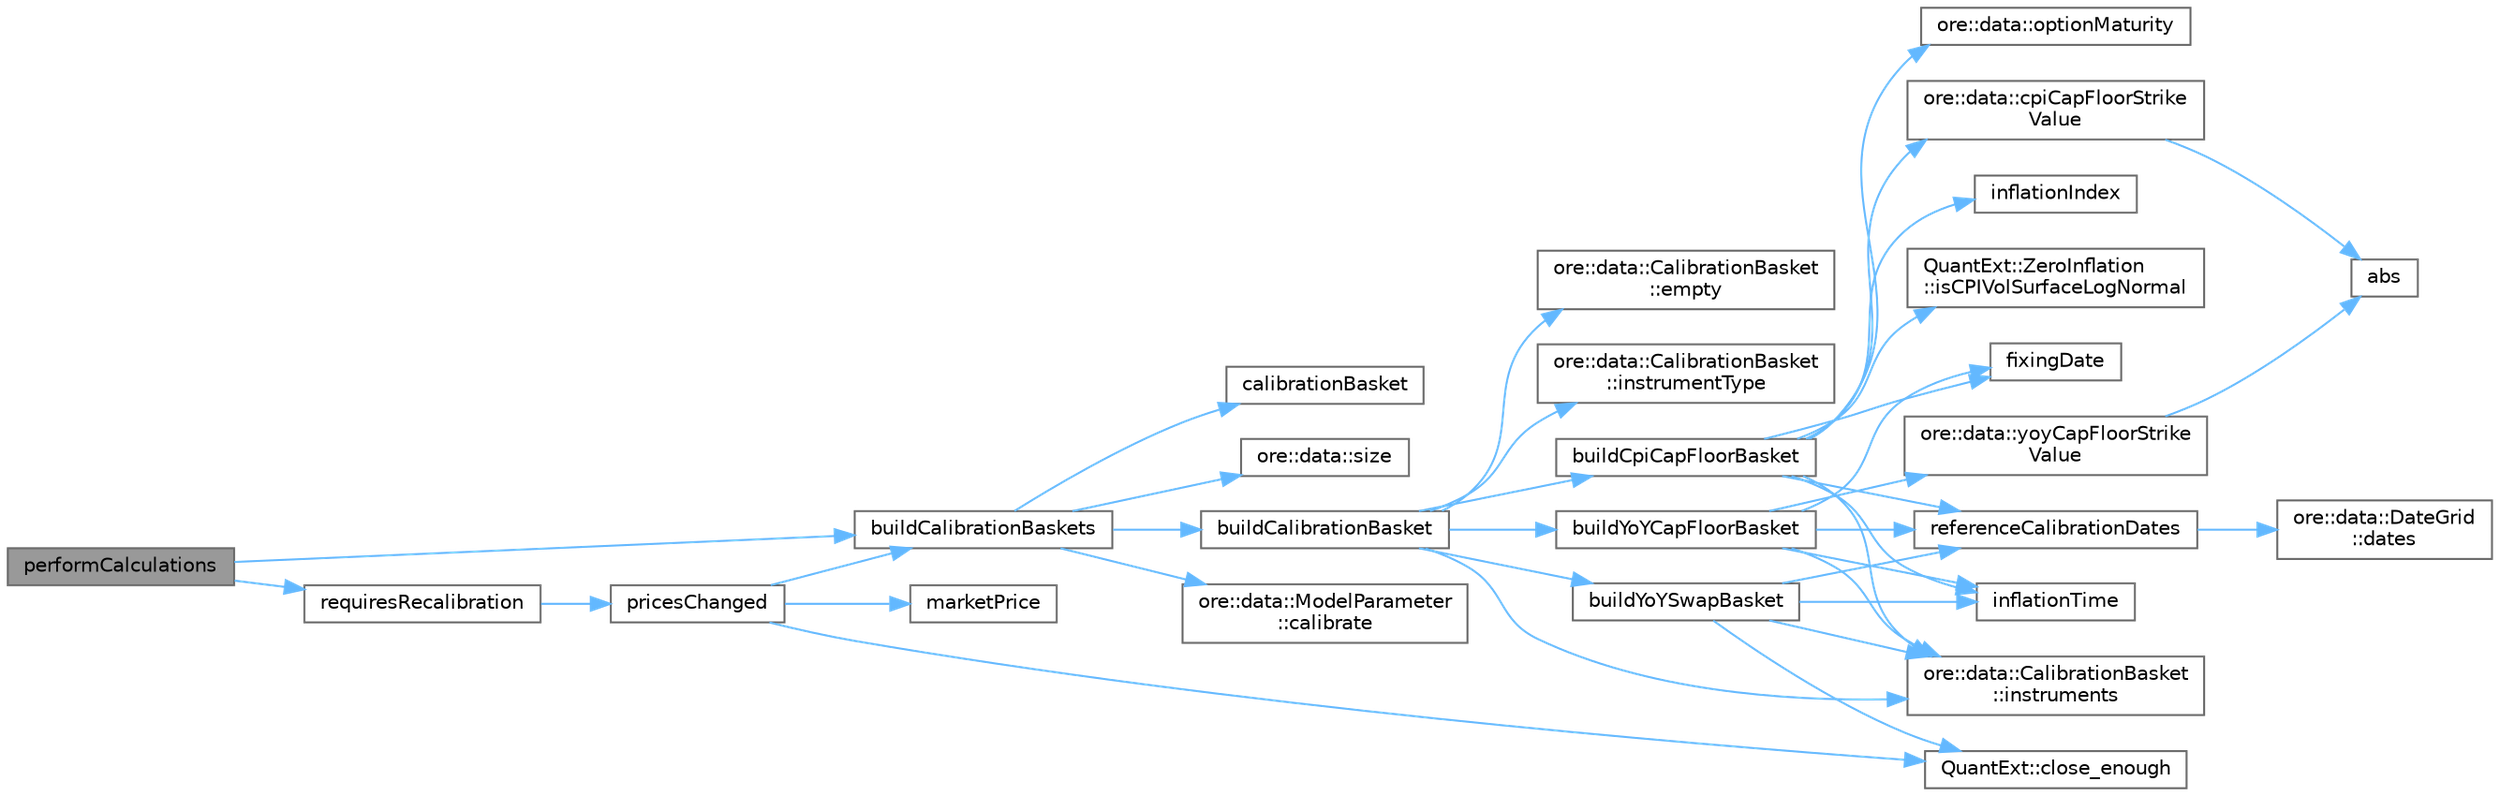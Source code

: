 digraph "performCalculations"
{
 // INTERACTIVE_SVG=YES
 // LATEX_PDF_SIZE
  bgcolor="transparent";
  edge [fontname=Helvetica,fontsize=10,labelfontname=Helvetica,labelfontsize=10];
  node [fontname=Helvetica,fontsize=10,shape=box,height=0.2,width=0.4];
  rankdir="LR";
  Node1 [label="performCalculations",height=0.2,width=0.4,color="gray40", fillcolor="grey60", style="filled", fontcolor="black",tooltip=" "];
  Node1 -> Node2 [color="steelblue1",style="solid"];
  Node2 [label="buildCalibrationBaskets",height=0.2,width=0.4,color="grey40", fillcolor="white", style="filled",URL="$classore_1_1data_1_1_inf_jy_builder.html#a935e1c16b02ca6dbe5e1e5f32882b2c7",tooltip="Build any calibration baskets requested by the configuration i.e. via the data_ member."];
  Node2 -> Node3 [color="steelblue1",style="solid"];
  Node3 [label="buildCalibrationBasket",height=0.2,width=0.4,color="grey40", fillcolor="white", style="filled",URL="$classore_1_1data_1_1_inf_jy_builder.html#a04274cbe5a4625db825e42c300eef575",tooltip="Build the calibration basket."];
  Node3 -> Node4 [color="steelblue1",style="solid"];
  Node4 [label="buildCpiCapFloorBasket",height=0.2,width=0.4,color="grey40", fillcolor="white", style="filled",URL="$classore_1_1data_1_1_inf_jy_builder.html#a69c1e8a74b5a706e29821a070c83907d",tooltip="Build a CPI cap floor calibration basket."];
  Node4 -> Node5 [color="steelblue1",style="solid"];
  Node5 [label="ore::data::cpiCapFloorStrike\lValue",height=0.2,width=0.4,color="grey40", fillcolor="white", style="filled",URL="$namespaceore_1_1data.html#af404ba79b74e89755049cec81e49dd61",tooltip="Return a cpi cap/floor strike value, the input strike can be of type absolute or atm forward."];
  Node5 -> Node6 [color="steelblue1",style="solid"];
  Node6 [label="abs",height=0.2,width=0.4,color="grey40", fillcolor="white", style="filled",URL="C:/dev/ORE/documentation/QuantExt/doc/quantext.tag$namespace_quant_ext.html#a9af2048ec25ea1962eda9a08b70acbc3",tooltip=" "];
  Node4 -> Node7 [color="steelblue1",style="solid"];
  Node7 [label="fixingDate",height=0.2,width=0.4,color="grey40", fillcolor="white", style="filled",URL="C:/dev/ORE/documentation/QuantExt/doc/quantext.tag$namespace_quant_ext_1_1_zero_inflation.html#a57de786c1c8988b6da9d354282b4b370",tooltip=" "];
  Node4 -> Node8 [color="steelblue1",style="solid"];
  Node8 [label="inflationIndex",height=0.2,width=0.4,color="grey40", fillcolor="white", style="filled",URL="$classore_1_1data_1_1_inf_jy_builder.html#ad22960d15d32d9e5be44c045744d8a3a",tooltip=" "];
  Node4 -> Node9 [color="steelblue1",style="solid"];
  Node9 [label="inflationTime",height=0.2,width=0.4,color="grey40", fillcolor="white", style="filled",URL="C:/dev/ORE/documentation/QuantExt/doc/quantext.tag$namespace_quant_ext.html#a78aebbc0de375f5058e2837300a8c038",tooltip=" "];
  Node4 -> Node10 [color="steelblue1",style="solid"];
  Node10 [label="ore::data::CalibrationBasket\l::instruments",height=0.2,width=0.4,color="grey40", fillcolor="white", style="filled",URL="$classore_1_1data_1_1_calibration_basket.html#aadb5e6dbce35a5826e9760541a5447f8",tooltip=" "];
  Node4 -> Node11 [color="steelblue1",style="solid"];
  Node11 [label="QuantExt::ZeroInflation\l::isCPIVolSurfaceLogNormal",height=0.2,width=0.4,color="grey40", fillcolor="white", style="filled",URL="C:/dev/ORE/documentation/QuantExt/doc/quantext.tag$namespace_quant_ext_1_1_zero_inflation.html#ad1e7470dcdc1728ec6bca3266b35c85a",tooltip=" "];
  Node4 -> Node12 [color="steelblue1",style="solid"];
  Node12 [label="ore::data::optionMaturity",height=0.2,width=0.4,color="grey40", fillcolor="white", style="filled",URL="$namespaceore_1_1data.html#aa9698dcef891a7e39357dba10d3b1276",tooltip=" "];
  Node4 -> Node13 [color="steelblue1",style="solid"];
  Node13 [label="referenceCalibrationDates",height=0.2,width=0.4,color="grey40", fillcolor="white", style="filled",URL="$classore_1_1data_1_1_inf_jy_builder.html#acc7b35fae386b8e18ed5b7a4bbe99cea",tooltip="Create the reference calibration dates."];
  Node13 -> Node14 [color="steelblue1",style="solid"];
  Node14 [label="ore::data::DateGrid\l::dates",height=0.2,width=0.4,color="grey40", fillcolor="white", style="filled",URL="$classore_1_1data_1_1_date_grid.html#aca8cf8d394b2ce6e3662fe8a9db4a466",tooltip=" "];
  Node3 -> Node15 [color="steelblue1",style="solid"];
  Node15 [label="buildYoYCapFloorBasket",height=0.2,width=0.4,color="grey40", fillcolor="white", style="filled",URL="$classore_1_1data_1_1_inf_jy_builder.html#a62a24690024d3d23ae7d3f880eef8ef2",tooltip="Build a YoY cap floor calibration basket."];
  Node15 -> Node7 [color="steelblue1",style="solid"];
  Node15 -> Node9 [color="steelblue1",style="solid"];
  Node15 -> Node10 [color="steelblue1",style="solid"];
  Node15 -> Node13 [color="steelblue1",style="solid"];
  Node15 -> Node16 [color="steelblue1",style="solid"];
  Node16 [label="ore::data::yoyCapFloorStrike\lValue",height=0.2,width=0.4,color="grey40", fillcolor="white", style="filled",URL="$namespaceore_1_1data.html#a1e1fac0190b6d1bab00cb4a76fe22b1e",tooltip="Return a yoy cap/floor strike value, the input strike can be of type absolute or atm forward."];
  Node16 -> Node6 [color="steelblue1",style="solid"];
  Node3 -> Node17 [color="steelblue1",style="solid"];
  Node17 [label="buildYoYSwapBasket",height=0.2,width=0.4,color="grey40", fillcolor="white", style="filled",URL="$classore_1_1data_1_1_inf_jy_builder.html#a133d1dc488d0f63362752706f448007e",tooltip="Build a YoY swap calibration basket."];
  Node17 -> Node18 [color="steelblue1",style="solid"];
  Node18 [label="QuantExt::close_enough",height=0.2,width=0.4,color="grey40", fillcolor="white", style="filled",URL="C:/dev/ORE/documentation/QuantExt/doc/quantext.tag$namespace_quant_ext.html#a1cab4fb6a720eff245acb9f3a7a9e7c5",tooltip=" "];
  Node17 -> Node9 [color="steelblue1",style="solid"];
  Node17 -> Node10 [color="steelblue1",style="solid"];
  Node17 -> Node13 [color="steelblue1",style="solid"];
  Node3 -> Node19 [color="steelblue1",style="solid"];
  Node19 [label="ore::data::CalibrationBasket\l::empty",height=0.2,width=0.4,color="grey40", fillcolor="white", style="filled",URL="$classore_1_1data_1_1_calibration_basket.html#a644718bb2fb240de962dc3c9a1fdf0dc",tooltip="Returns true if the calibration basket is empty."];
  Node3 -> Node10 [color="steelblue1",style="solid"];
  Node3 -> Node20 [color="steelblue1",style="solid"];
  Node20 [label="ore::data::CalibrationBasket\l::instrumentType",height=0.2,width=0.4,color="grey40", fillcolor="white", style="filled",URL="$classore_1_1data_1_1_calibration_basket.html#aa525cac0662eacaed44a94894b9a002a",tooltip=" "];
  Node2 -> Node21 [color="steelblue1",style="solid"];
  Node21 [label="ore::data::ModelParameter\l::calibrate",height=0.2,width=0.4,color="grey40", fillcolor="white", style="filled",URL="$classore_1_1data_1_1_model_parameter.html#aacf0933dd9d459ffbedbac265f3269b5",tooltip=" "];
  Node2 -> Node22 [color="steelblue1",style="solid"];
  Node22 [label="calibrationBasket",height=0.2,width=0.4,color="grey40", fillcolor="white", style="filled",URL="$classore_1_1data_1_1_inf_jy_builder.html#a3bc0c8081ffc221edaa8f90c065a2747",tooltip="Find calibration basket with parameter value equal to parameter."];
  Node2 -> Node23 [color="steelblue1",style="solid"];
  Node23 [label="ore::data::size",height=0.2,width=0.4,color="grey40", fillcolor="white", style="filled",URL="$namespaceore_1_1data.html#a777e216dee6069b548bb87da7152699e",tooltip=" "];
  Node1 -> Node24 [color="steelblue1",style="solid"];
  Node24 [label="requiresRecalibration",height=0.2,width=0.4,color="grey40", fillcolor="white", style="filled",URL="$classore_1_1data_1_1_inf_jy_builder.html#a83cbd1c07f17f2f51faea02f40eeaac9",tooltip=" "];
  Node24 -> Node25 [color="steelblue1",style="solid"];
  Node25 [label="pricesChanged",height=0.2,width=0.4,color="grey40", fillcolor="white", style="filled",URL="$classore_1_1data_1_1_inf_jy_builder.html#a963ba81fda2b78c9565c4bbd02cd3504",tooltip=" "];
  Node25 -> Node2 [color="steelblue1",style="solid"];
  Node25 -> Node18 [color="steelblue1",style="solid"];
  Node25 -> Node26 [color="steelblue1",style="solid"];
  Node26 [label="marketPrice",height=0.2,width=0.4,color="grey40", fillcolor="white", style="filled",URL="$classore_1_1data_1_1_inf_jy_builder.html#af593b34ee8b56b6ca82ec295634a15e5",tooltip="Return the market value of the given calibration helper."];
}
